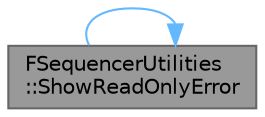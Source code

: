 digraph "FSequencerUtilities::ShowReadOnlyError"
{
 // INTERACTIVE_SVG=YES
 // LATEX_PDF_SIZE
  bgcolor="transparent";
  edge [fontname=Helvetica,fontsize=10,labelfontname=Helvetica,labelfontsize=10];
  node [fontname=Helvetica,fontsize=10,shape=box,height=0.2,width=0.4];
  rankdir="LR";
  Node1 [id="Node000001",label="FSequencerUtilities\l::ShowReadOnlyError",height=0.2,width=0.4,color="gray40", fillcolor="grey60", style="filled", fontcolor="black",tooltip="Show a read only error if the movie scene is locked."];
  Node1 -> Node1 [id="edge1_Node000001_Node000001",color="steelblue1",style="solid",tooltip=" "];
}
